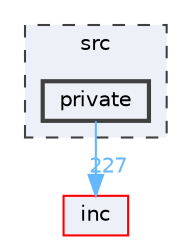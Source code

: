 digraph "src/private"
{
 // LATEX_PDF_SIZE
  bgcolor="transparent";
  edge [fontname=Helvetica,fontsize=10,labelfontname=Helvetica,labelfontsize=10];
  node [fontname=Helvetica,fontsize=10,shape=box,height=0.2,width=0.4];
  compound=true
  subgraph clusterdir_68267d1309a1af8e8297ef4c3efbcdba {
    graph [ bgcolor="#edf0f7", pencolor="grey25", label="src", fontname=Helvetica,fontsize=10 style="filled,dashed", URL="dir_68267d1309a1af8e8297ef4c3efbcdba.html",tooltip=""]
  dir_d49b597d86ed44de6eb8a459f0ed40df [label="private", fillcolor="#edf0f7", color="grey25", style="filled,bold", URL="dir_d49b597d86ed44de6eb8a459f0ed40df.html",tooltip=""];
  }
  dir_bfccd401955b95cf8c75461437045ac0 [label="inc", fillcolor="#edf0f7", color="red", style="filled", URL="dir_bfccd401955b95cf8c75461437045ac0.html",tooltip=""];
  dir_d49b597d86ed44de6eb8a459f0ed40df->dir_bfccd401955b95cf8c75461437045ac0 [headlabel="227", labeldistance=1.5 headhref="dir_000011_000004.html" href="dir_000011_000004.html" color="steelblue1" fontcolor="steelblue1"];
}
